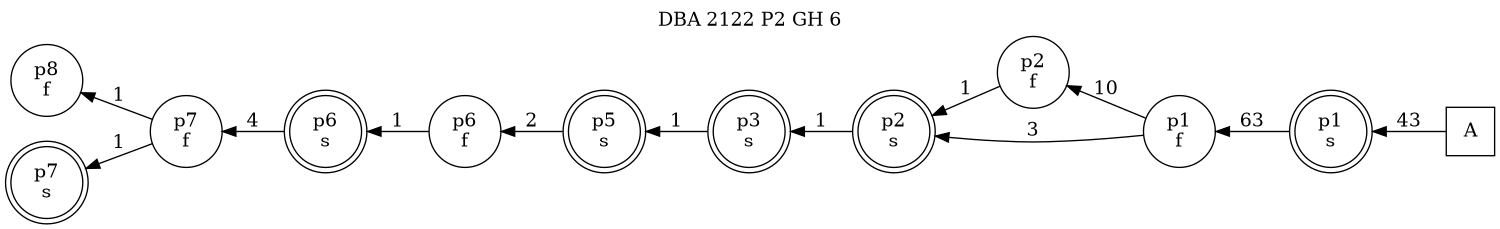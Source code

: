 digraph DBA_2122_P2_GH_6_GOOD {
labelloc="tl"
label= " DBA 2122 P2 GH 6 "
rankdir="RL";
graph [ size=" 10 , 10 !"]

"A" [shape="square" label="A"]
"p1_s" [shape="doublecircle" label="p1
s"]
"p1_f" [shape="circle" label="p1
f"]
"p2_f" [shape="circle" label="p2
f"]
"p2_s" [shape="doublecircle" label="p2
s"]
"p3_s" [shape="doublecircle" label="p3
s"]
"p5_s" [shape="doublecircle" label="p5
s"]
"p6_f" [shape="circle" label="p6
f"]
"p6_s" [shape="doublecircle" label="p6
s"]
"p7_f" [shape="circle" label="p7
f"]
"p8_f" [shape="circle" label="p8
f"]
"p7_s" [shape="doublecircle" label="p7
s"]
"A" -> "p1_s" [ label=43]
"p1_s" -> "p1_f" [ label=63]
"p1_f" -> "p2_f" [ label=10]
"p1_f" -> "p2_s" [ label=3]
"p2_f" -> "p2_s" [ label=1]
"p2_s" -> "p3_s" [ label=1]
"p3_s" -> "p5_s" [ label=1]
"p5_s" -> "p6_f" [ label=2]
"p6_f" -> "p6_s" [ label=1]
"p6_s" -> "p7_f" [ label=4]
"p7_f" -> "p8_f" [ label=1]
"p7_f" -> "p7_s" [ label=1]
}
